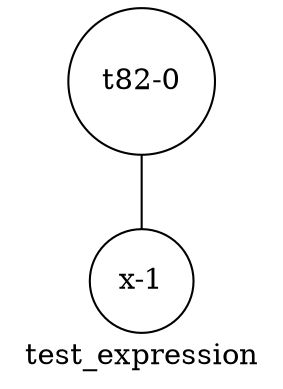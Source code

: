 graph test_expression{
label =test_expression
t82[label="t82-0", shape=circle, style=filled, fillcolor=White]
x[label="x-1", shape=circle, style=filled, fillcolor=White]
t82--x
}
